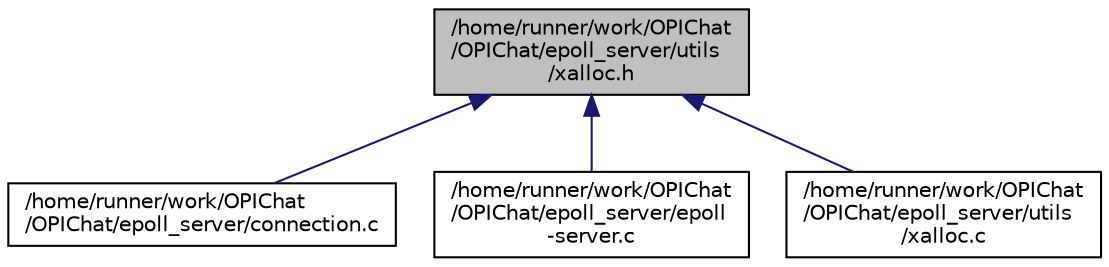 digraph "/home/runner/work/OPIChat/OPIChat/epoll_server/utils/xalloc.h"
{
 // LATEX_PDF_SIZE
  edge [fontname="Helvetica",fontsize="10",labelfontname="Helvetica",labelfontsize="10"];
  node [fontname="Helvetica",fontsize="10",shape=record];
  Node1 [label="/home/runner/work/OPIChat\l/OPIChat/epoll_server/utils\l/xalloc.h",height=0.2,width=0.4,color="black", fillcolor="grey75", style="filled", fontcolor="black",tooltip=" "];
  Node1 -> Node2 [dir="back",color="midnightblue",fontsize="10",style="solid",fontname="Helvetica"];
  Node2 [label="/home/runner/work/OPIChat\l/OPIChat/epoll_server/connection.c",height=0.2,width=0.4,color="black", fillcolor="white", style="filled",URL="$connection_8c.html",tooltip=" "];
  Node1 -> Node3 [dir="back",color="midnightblue",fontsize="10",style="solid",fontname="Helvetica"];
  Node3 [label="/home/runner/work/OPIChat\l/OPIChat/epoll_server/epoll\l-server.c",height=0.2,width=0.4,color="black", fillcolor="white", style="filled",URL="$epoll-server_8c.html",tooltip=" "];
  Node1 -> Node4 [dir="back",color="midnightblue",fontsize="10",style="solid",fontname="Helvetica"];
  Node4 [label="/home/runner/work/OPIChat\l/OPIChat/epoll_server/utils\l/xalloc.c",height=0.2,width=0.4,color="black", fillcolor="white", style="filled",URL="$epoll__server_2utils_2xalloc_8c.html",tooltip=" "];
}
